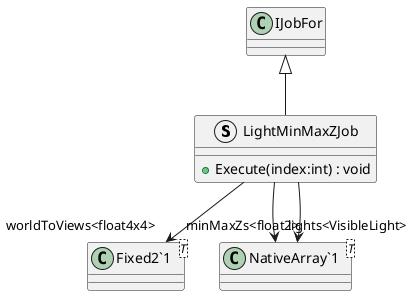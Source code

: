 @startuml
struct LightMinMaxZJob {
    + Execute(index:int) : void
}
class "Fixed2`1"<T> {
}
class "NativeArray`1"<T> {
}
IJobFor <|-- LightMinMaxZJob
LightMinMaxZJob --> "worldToViews<float4x4>" "Fixed2`1"
LightMinMaxZJob --> "lights<VisibleLight>" "NativeArray`1"
LightMinMaxZJob --> "minMaxZs<float2>" "NativeArray`1"
@enduml
